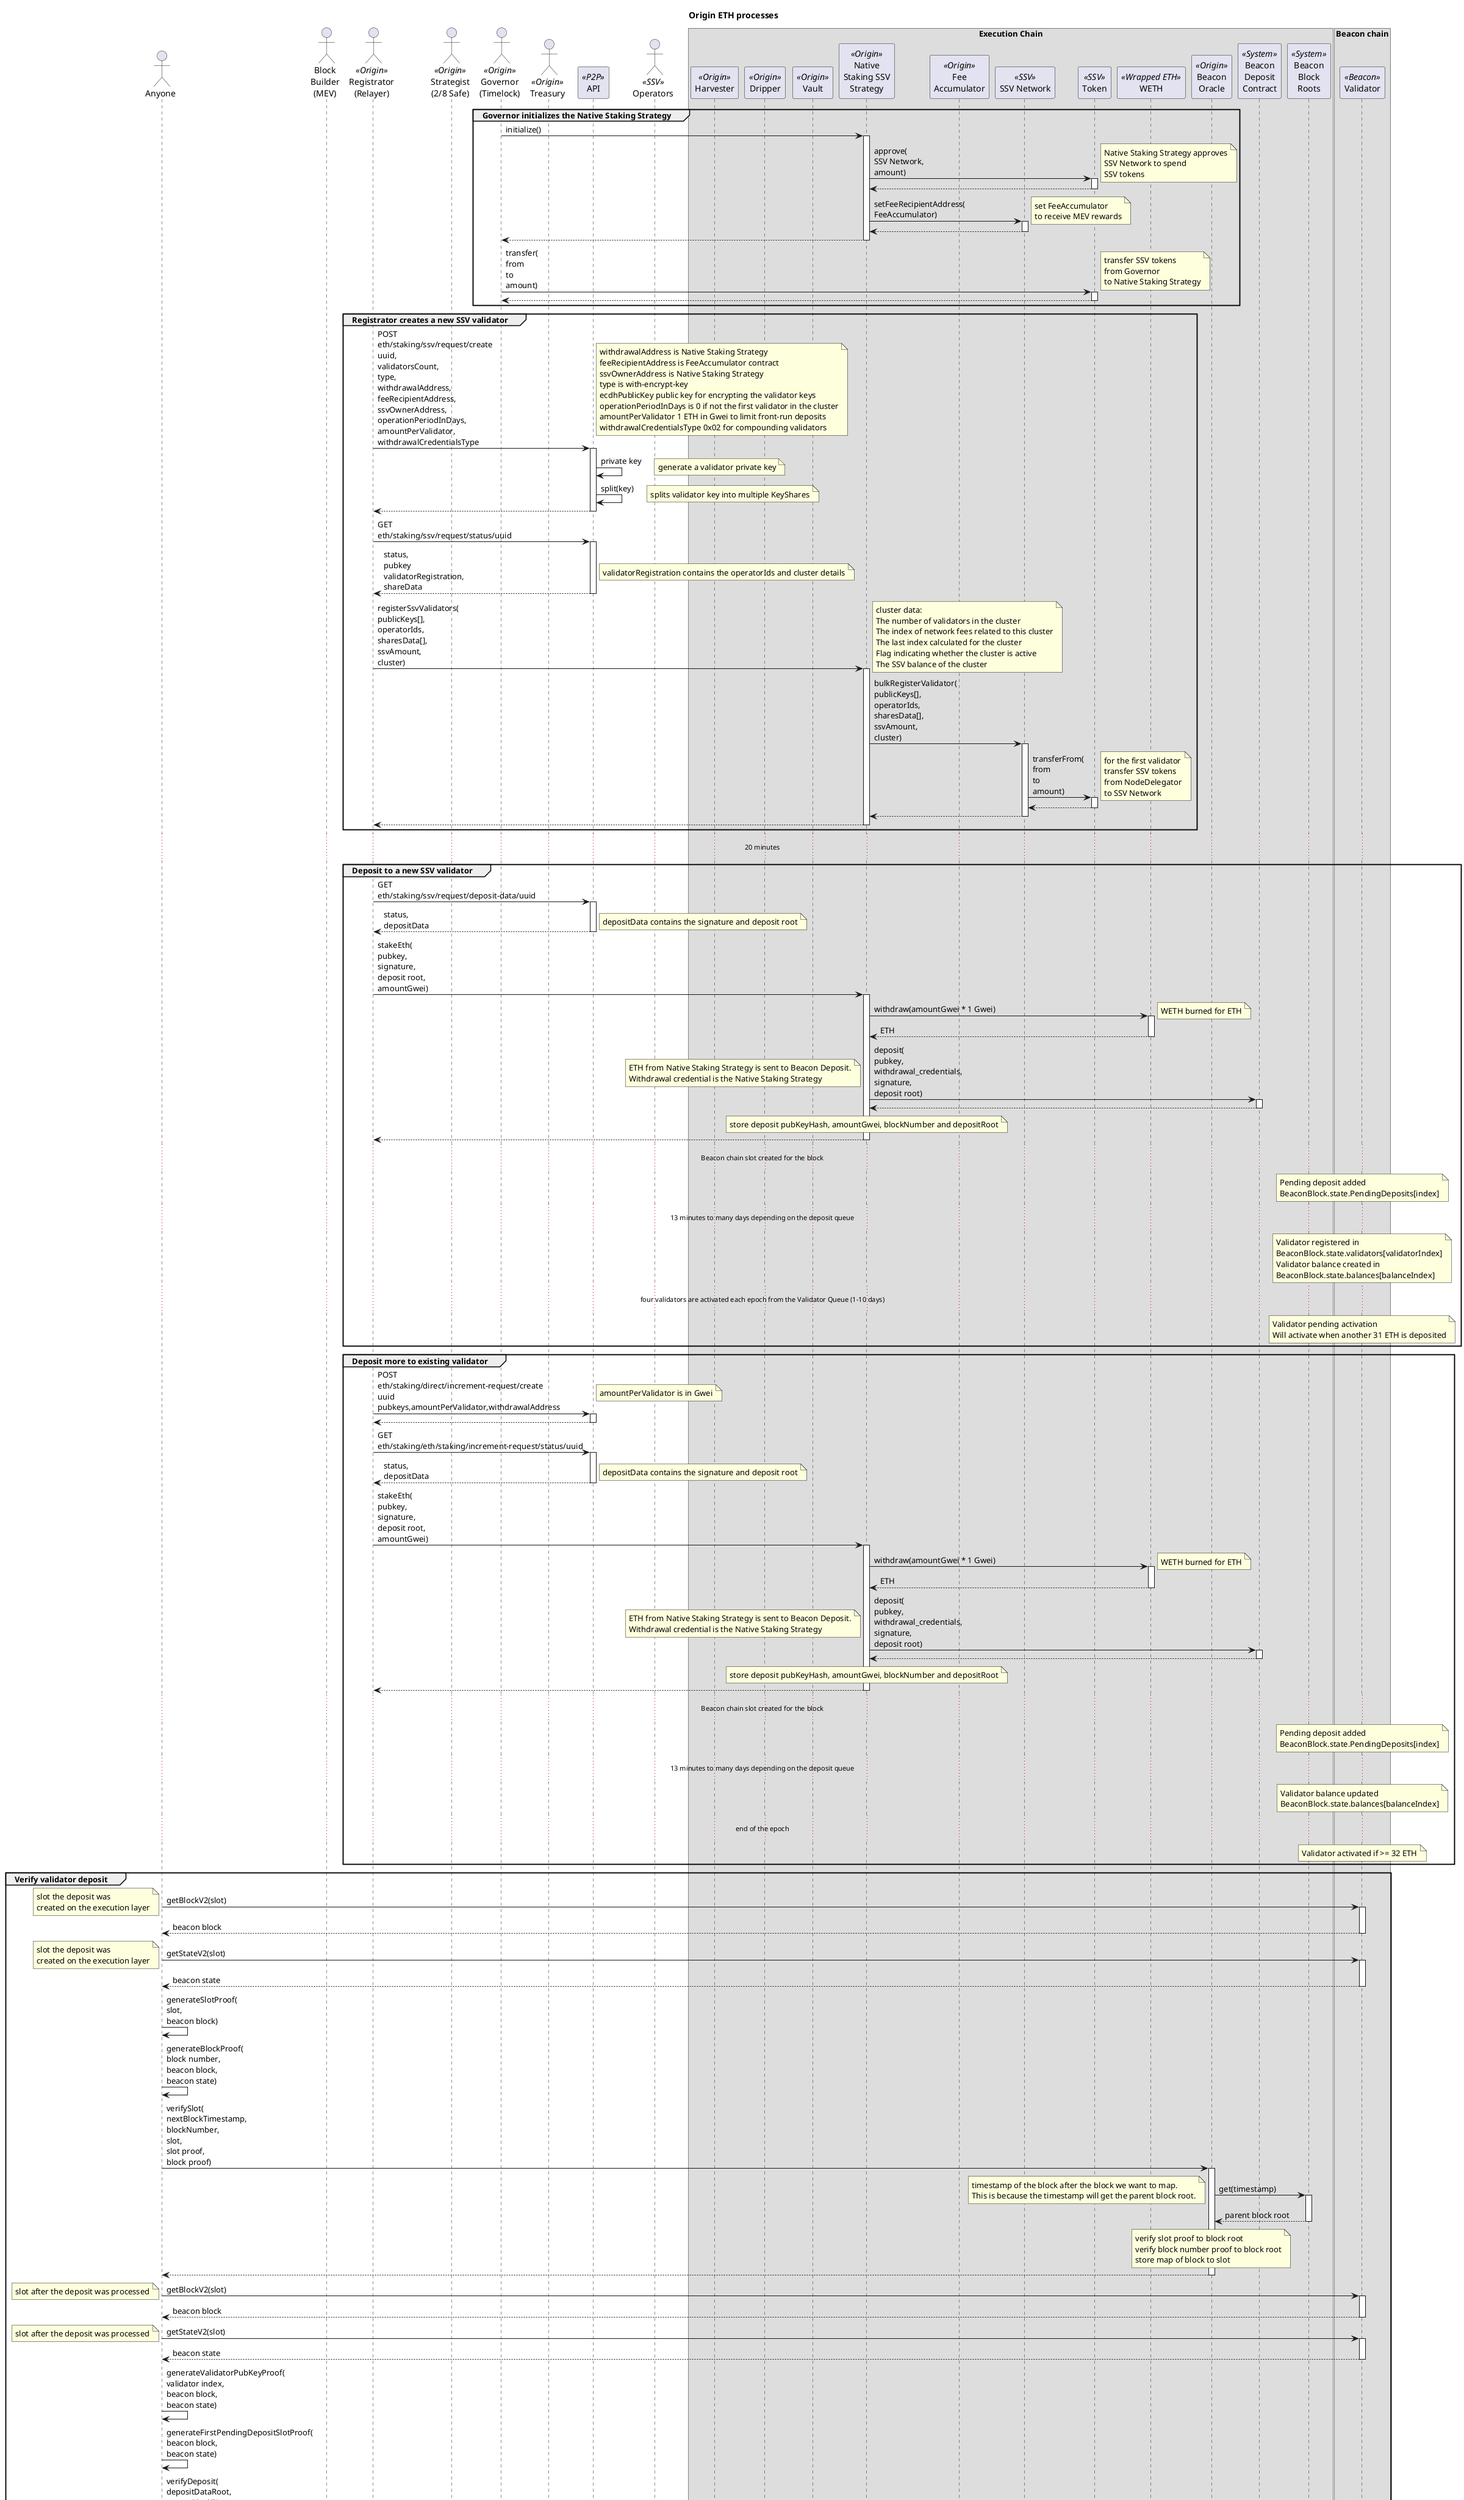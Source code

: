 @startuml

skinparam tabSize 2
hide footbox

title "Origin ETH processes"

actor "Anyone" as sender
actor "Block\nBuilder\n(MEV)" as mev
actor "Registrator\n(Relayer)" as reg <<Origin>>
actor "Strategist\n(2/8 Safe)" as strategist <<Origin>>
actor "Governor\n(Timelock)" as gov <<Origin>>
actor "Treasury" as treasury <<Origin>>
participant "API" as api <<P2P>>
actor "Operators" as ssvOp <<SSV>>

box "Execution Chain"
participant "Harvester" as harv <<Origin>>
participant "Dripper" as drip <<Origin>>
participant "Vault" as vault <<Origin>>
participant "Native\nStaking SSV\nStrategy" as nativeStrat <<Origin>>
participant "Fee\nAccumulator" as feeAccum <<Origin>>
participant "SSV Network" as ssvNet <<SSV>>
participant "Token" as ssv <<SSV>>
participant "WETH" as weth <<Wrapped ETH>>
participant "Beacon\nOracle" as bo <<Origin>>
participant "Beacon\nDeposit\nContract" as dep <<System>>
participant "Beacon\nBlock\nRoots" as roots <<System>>
end box

box "Beacon chain"
participant "Validator" as val <<Beacon>>
end box

group Governor initializes the Native Staking Strategy

gov -> nativeStrat : initialize()
activate nativeStrat
nativeStrat -> ssv : approve(\nSSV Network,\namount)
activate ssv
note right : Native Staking Strategy approves\nSSV Network to spend\nSSV tokens
return
nativeStrat -> ssvNet : setFeeRecipientAddress(\nFeeAccumulator)
activate ssvNet
note right : set FeeAccumulator\nto receive MEV rewards
return
return

gov -> ssv : transfer(\nfrom\nto\namount)
activate ssv
note right : transfer SSV tokens\nfrom Governor\nto Native Staking Strategy
return

end group

group Registrator creates a new SSV validator

reg -> api: POST\neth/staking/ssv/request/create\nuuid,\nvalidatorsCount,\ntype,\nwithdrawalAddress,\nfeeRecipientAddress,\nssvOwnerAddress,\noperationPeriodInDays,\namountPerValidator,\nwithdrawalCredentialsType
activate api
note right
withdrawalAddress is Native Staking Strategy
feeRecipientAddress is FeeAccumulator contract
ssvOwnerAddress is Native Staking Strategy
type is with-encrypt-key
ecdhPublicKey public key for encrypting the validator keys
operationPeriodInDays is 0 if not the first validator in the cluster
amountPerValidator 1 ETH in Gwei to limit front-run deposits
withdrawalCredentialsType 0x02 for compounding validators
end note
api -> api: private key
note right : generate a validator private key
api -> api: split(key)
note right : splits validator key into multiple KeyShares
return

reg -> api: GET\neth/staking/ssv/request/status/uuid
activate api
return status,\npubkey\nvalidatorRegistration,\nshareData
note right : validatorRegistration contains the operatorIds and cluster details

reg -> nativeStrat : registerSsvValidators(\npublicKeys[],\noperatorIds,\nsharesData[],\nssvAmount,\ncluster)
activate nativeStrat
note right
cluster data:
The number of validators in the cluster
The index of network fees related to this cluster
The last index calculated for the cluster
Flag indicating whether the cluster is active
The SSV balance of the cluster
end note
nativeStrat -> ssvNet : bulkRegisterValidator(\npublicKeys[],\noperatorIds,\nsharesData[],\nssvAmount,\ncluster)
activate ssvNet
ssvNet -> ssv : transferFrom(\nfrom\nto\namount)
activate ssv
note right: for the first validator\ntransfer SSV tokens\nfrom NodeDelegator\nto SSV Network
return
return
return

end group

... 20 minutes ...

group Deposit to a new SSV validator

reg -> api: GET\neth/staking/ssv/request/deposit-data/uuid
activate api
return status,\ndepositData
note right : depositData contains the signature and deposit root

reg -> nativeStrat : stakeEth(\npubkey,\nsignature,\ndeposit root,\namountGwei)
activate nativeStrat
nativeStrat -> weth : withdraw(amountGwei * 1 Gwei)
activate weth
note right : WETH burned for ETH
return ETH

nativeStrat -> dep : deposit(\npubkey,\nwithdrawal_credentials,\nsignature,\ndeposit root)
activate dep
note left
ETH from Native Staking Strategy is sent to Beacon Deposit.
Withdrawal credential is the Native Staking Strategy
end note
return

note over nativeStrat
store deposit pubKeyHash, amountGwei, blockNumber and depositRoot
end note

return

... Beacon chain slot created for the block ...

note over val : Pending deposit added\nBeaconBlock.state.PendingDeposits[index]

... 13 minutes to many days depending on the deposit queue ...

note over val
Validator registered in
BeaconBlock.state.validators[validatorIndex]
Validator balance created in
BeaconBlock.state.balances[balanceIndex]
end note

... four validators are activated each epoch from the Validator Queue (1-10 days) ...

note over val
Validator pending activation
Will activate when another 31 ETH is deposited
end note
end group

group Deposit more to existing validator

reg -> api: POST\neth/staking/direct/increment-request/create\nuuid\npubkeys,amountPerValidator,withdrawalAddress
activate api
note right: amountPerValidator is in Gwei
return 

reg -> api: GET\neth/staking/eth/staking/increment-request/status/uuid
activate api
return status,\ndepositData
note right : depositData contains the signature and deposit root

reg -> nativeStrat : stakeEth(\npubkey,\nsignature,\ndeposit root,\namountGwei)
activate nativeStrat
nativeStrat -> weth : withdraw(amountGwei * 1 Gwei)
activate weth
note right : WETH burned for ETH
return ETH

nativeStrat -> dep : deposit(\npubkey,\nwithdrawal_credentials,\nsignature,\ndeposit root)
activate dep
note left
ETH from Native Staking Strategy is sent to Beacon Deposit.
Withdrawal credential is the Native Staking Strategy
end note
return

note over nativeStrat
store deposit pubKeyHash, amountGwei, blockNumber and depositRoot
end note
return

... Beacon chain slot created for the block ...

note over val : Pending deposit added\nBeaconBlock.state.PendingDeposits[index]

... 13 minutes to many days depending on the deposit queue ...

note over val: Validator balance updated\nBeaconBlock.state.balances[balanceIndex]

... end of the epoch ...

note over val: Validator activated if >= 32 ETH

end group

group Verify validator deposit

sender -> val : getBlockV2(slot)
note left : slot the deposit was\ncreated on the execution layer
activate val
return beacon block

sender -> val : getStateV2(slot)
note left : slot the deposit was\ncreated on the execution layer
activate val
return beacon state

sender -> sender : generateSlotProof(\nslot,\nbeacon block)
sender -> sender : generateBlockProof(\nblock number,\nbeacon block,\nbeacon state)

' map block number to slot in Beacon Oracle
sender -> bo : verifySlot(\nnextBlockTimestamp,\nblockNumber,\nslot,\nslot proof,\nblock proof)
activate bo
bo -> roots : get(timestamp)
note left
timestamp of the block after the block we want to map.
This is because the timestamp will get the parent block root.
end note
activate roots
return parent block root
note over bo
verify slot proof to block root
verify block number proof to block root
store map of block to slot
end note
return

sender -> val : getBlockV2(slot)
note left : slot after the deposit was processed
activate val
return beacon block

sender -> val : getStateV2(slot)
note left : slot after the deposit was processed
activate val
return beacon state

sender -> sender : generateValidatorPubKeyProof(\nvalidator index,\nbeacon block,\nbeacon state)
sender -> sender : generateFirstPendingDepositSlotProof(\nbeacon block,\nbeacon state)

sender -> nativeStrat : verifyDeposit(\ndepositDataRoot,\nparentBlockTimestamp,\nmappedBlockNumber,\nvalidatorIndex,\nfirstPendingDepositSlot,\nvalidatorPubKeyProof,\nfirstPendingDepositSlotProof)
activate nativeStrat

note over nativeStrat : deposit needs to be before\nor at the mapped block number

nativeStrat -> bo : slotToBlock(\nmappedBlockNumber)
note left : map the block number to a slot
activate bo
return slot

note over nativeStrat : Check the mapped slot is\nbefore the first pending deposit slot

nativeStrat -> roots : get(timestamp)
note left
timestamp of the block after the block we want to verify.
This is because the timestamp will get the parent block root.
end note
activate roots
return parent block root

note over nativeStrat
verify the pub key hash saved with the deposit is for the validator index
verify the slot of the first pending deposit is after the deposit was processed
remove the deposit
add validator to active validators if not already
end note

end group

group Update balances

sender -> nativeStrat : snapBalances()
activate nativeStrat
nativeStrat -> roots : get(block timestamp)
activate roots
return parent block root
note over nativeStrat
store strategy deposits, WETH and ETH balances
against the parent block root
store timestamp of snap
end note
return


sender -> val : getBlockV2(slot)
note left : slot of the first pending deposit\nwhen the balance snap was taken
activate val
return beacon block

sender -> val : getStateV2(slot)
note left : slot of the first pending deposit\nwhen the balance snap was taken
activate val
return beacon state

sender -> sender : generateSlotProof(\nfirst pending deposit slot,\nbeacon block)
sender -> sender : generateBlockProof(\nfirst pending deposit block number,\nbeacon block,\nbeacon state)

' map block number to slot in Beacon Oracle
sender -> bo : verifySlot(\nnextBlockTimestamp,\nblockNumber,\nslot,\nslot proof,\nblock proof)
note left : verify slot to block number\nof the first pending deposit\nwhen the balance snap was taken
activate bo
bo -> roots : get(timestamp)
note left
timestamp of the block after the block we want to map.
This is because the timestamp will get the parent block root.
end note
activate roots
return parent block root
note over bo
verify slot proof to block root
verify block number proof to block root
store map of block to slot
end note
return

sender -> val : getBlockV2(slot)
note left : slot before snapBalances was taken
activate val
return beacon block

sender -> val : getStateV2(slot)
note left : slot before snapBalances was taken
activate val
return beacon state

sender -> sender : generateFirstPendingDepositProof(\nbeacon block,\nbeacon state)
note left : proof against beacon block root
sender -> sender : generateValidatorBalanceContainerProof(\nbeacon block,\nbeacon state)
note left : proof against beacon block root
loop active validator indexes
sender -> sender : generateValidatorBalanceProof(\nvalidator index,\nbeacon block,\nbeacon state)
note left: proof against root of\nbeaconBlock.state.balances
end

sender -> nativeStrat : verifyBalances(\nblockRoot,\nfirstPendingDepositSlot,\nfirstPendingDepositSlotProof,\nbalancesContainerRoot,\nvalidatorContainerProof,\nvalidatorBalanceLeaves[],\validatorBalanceProofs[])
activate nativeStrat

note over nativeStrat
    verify the first pending deposit slot proof against the block root
end note

nativeStrat -> bo : slotToBlock(firstPendingDepositSlot)
activate bo
return block number of the first pending deposit

loop strategy deposits
note over nativeStrat
Check the first pending deposit block number
is before the block number of the deposit.
add to total deposits
end note
end

note over nativeStrat
    verify balances container proof against the snapped block root
end note

loop active validator indexes
    note over nativeStrat
        verify validator balance proof against the balances container root using the validator index
        decode the validator balance from the balance leaf
        total validator balances
    end note
    alt if balance is zero
        note over nativeStrat
            remove from active validators
        end note
    end
end
note over nativeStrat
    store strategy balance =
        ETH balance from snap +
        WETH balance from snap +
        total deposits +
        total validator balances
end note

return

end group

group Registrator deposits more SSV to SSV cluster

strategist -> ssv : transfer(\nto\namount)
activate ssv
note right : transfer SSV tokens\nfrom Treasury\nto Native Staking Strategy
return

group SSV ClusterScanner
reg -> ssvNet : getPastEvents(filter)
activate ssvNet
note right : get all events where the ownerAddress\nis the Native Staking Strategy
return events

reg -> reg : getCluster(events):\n cluster
note right
cluster data:
  validatorCount
  networkFeeIndex
  index
  active
  balance
end note
end group

strategist -> nativeStrat : depositSSV(\noperatorIds,\namount,\ncluster)
activate nativeStrat
nativeStrat -> ssvNet : deposit(\nclusterOwner,\noperatorIds,\namount,\ncluster)
activate ssvNet
note right
clusterOwner is Native Staking Strategy
operatorIds are the SSV Operators
amount of SSV tokens
end note
ssvNet -> ssv : transferFrom(\nfrom\nto\namount)
activate ssv
note right: transfer SSV tokens\nfrom Native Staking Strategy\nto SSV Network
return
return
return
end group

group Consensus Rewards

note over val
attesting to blocks
participating in sync committees
end note
val -> val : ETH

... swept every 8-10 days ...

note over val : partial withdraw of excess ETH\nfrom validator to the Native Staking Strategy
val -> nativeStrat : ETH

note over nativeStrat : Native Staking Strategy's\nWETH balance does not change

end group

group Registrator full withdraw from validator

reg -> nativeStrat : exitSsvValidator(\npublicKey\noperatorIds)
activate nativeStrat
nativeStrat -> ssvNet : exitValidator(\npublicKey\noperatorIds)
activate ssvNet
return
return

ssvOp -> ssvOp : sign(\npk,\nexit message)
note right : voluntary exit message signed by the validator private key
ssvOp -> val : signed voluntary exit message
activate val
return

... wait until validator has exited.\nmin four epochs (~25 min), currently 1.5 hours but can take a number of days depending on the number of validators in the exit queue ...

reg -> nativeStrat : removeSsvValidator(\npublicKey,\noperatorIds,\ncluster)
activate nativeStrat
nativeStrat -> ssvNet : removeValidator(\npublicKey\noperatorIds,\ncluster)
activate ssvNet
note right : stop paying SSV to Operators\n and reduce required SSV collateral
return
return

... wait for the validator to be swept on the Beacon chain\ncurrent time is every 8.5 days ...

val -> nativeStrat : ETH
note left : transfer staked ETH and rewards\nfrom Beacon Deposit\nto Native Staking Strategy

note over nativeStrat : Native Staking Strategy's\nWETH balance does not change

end group

group Execution Rewards

mev -> feeAccum : ETH
note right : MEV rewards

sender -> nativeStrat : ETH
note right : tx priority fees

note over nativeStrat : Native Staking Strategy's WETH balance\ndoes not change from either

end group

group Registrator does accounting of consensus rewards and validator withdrawals

reg -> nativeStrat : doAccounting()
activate nativeStrat

note over nativeStrat
ETH received since last accounting = current ETH balance - previous consensus rewards
validator withdrawals = ETH received / 32 ETH
end note

nativeStrat -> weth : deposit(\nwithdrawn ETH)
activate weth
note left : convert ETH from full withdrawals to WETH
return

nativeStrat -> weth : transfer(\nvault,\nwithdrawn ETH)
activate weth
note left : transfer withdrawn WETH\nfrom Native Staking Strategy\nto OETH Vault
return

note over nativeStrat
Add remaining ETH to consensus rewards.
ETH from consensus rewards stays in the Native Staking Strategy.
end note

return accounting valid flag

end group

group Harvester collects ETH rewards

sender -> harv : harvestAndTransfer(\nstrategy)
activate harv
harv -> nativeStrat : collectRewardTokens()
activate nativeStrat

nativeStrat -> feeAccum : collect()
activate feeAccum
feeAccum -> nativeStrat : ETH
note right : send all execution rewards in the FeeAccumulator\nto the Native Staking Stragegy
return execution rewards

note over nativeStrat : total rewards = execution rewards + consensus rewards

note over nativeStrat : reset consensus rewards to zero

nativeStrat -> weth : deposit(\ntotal rewards)
activate weth
note left : convert ETH rewards to WETH
return

nativeStrat -> weth : transfer(\nHarvester,\ntotal ETH rewards)
activate weth
note left : transfer rewards as WETH\nfrom Native Staking Strategy\nto Harvester
return

return

harv -> weth : transfer(\nDripper,\nETH rewards)
activate weth
note left : transfer WETH rewards\nfrom Harvester\nto Dripper
return

return

end group

group Collect and rebase

sender -> drip : collectAndRebase()
activate drip

drip -> weth : transfer(\nvault,\nstreamed ETH)
note left : Stream ETH from last collect to now
activate weth
note over drip : Recalculate 7 day drip rate\nbased on WETH balance
return

drip -> vault : rebase()
activate vault
return

return

end group

group Strategist pauses Native Staking Strategy

strategist -> nativeStrat : pause()
activate nativeStrat
return

end group

group Strategist unpauses Native Staking Strategy

strategist -> nativeStrat : manuallyFixAccounting(0, 0, 0)
activate nativeStrat
note right : params _validatorsDelta, _consensusRewardsDelta\nand _ethToVaultAmount all set to zero
nativeStrat -> nativeStrat
note right : unpause
return

end group

@enduml